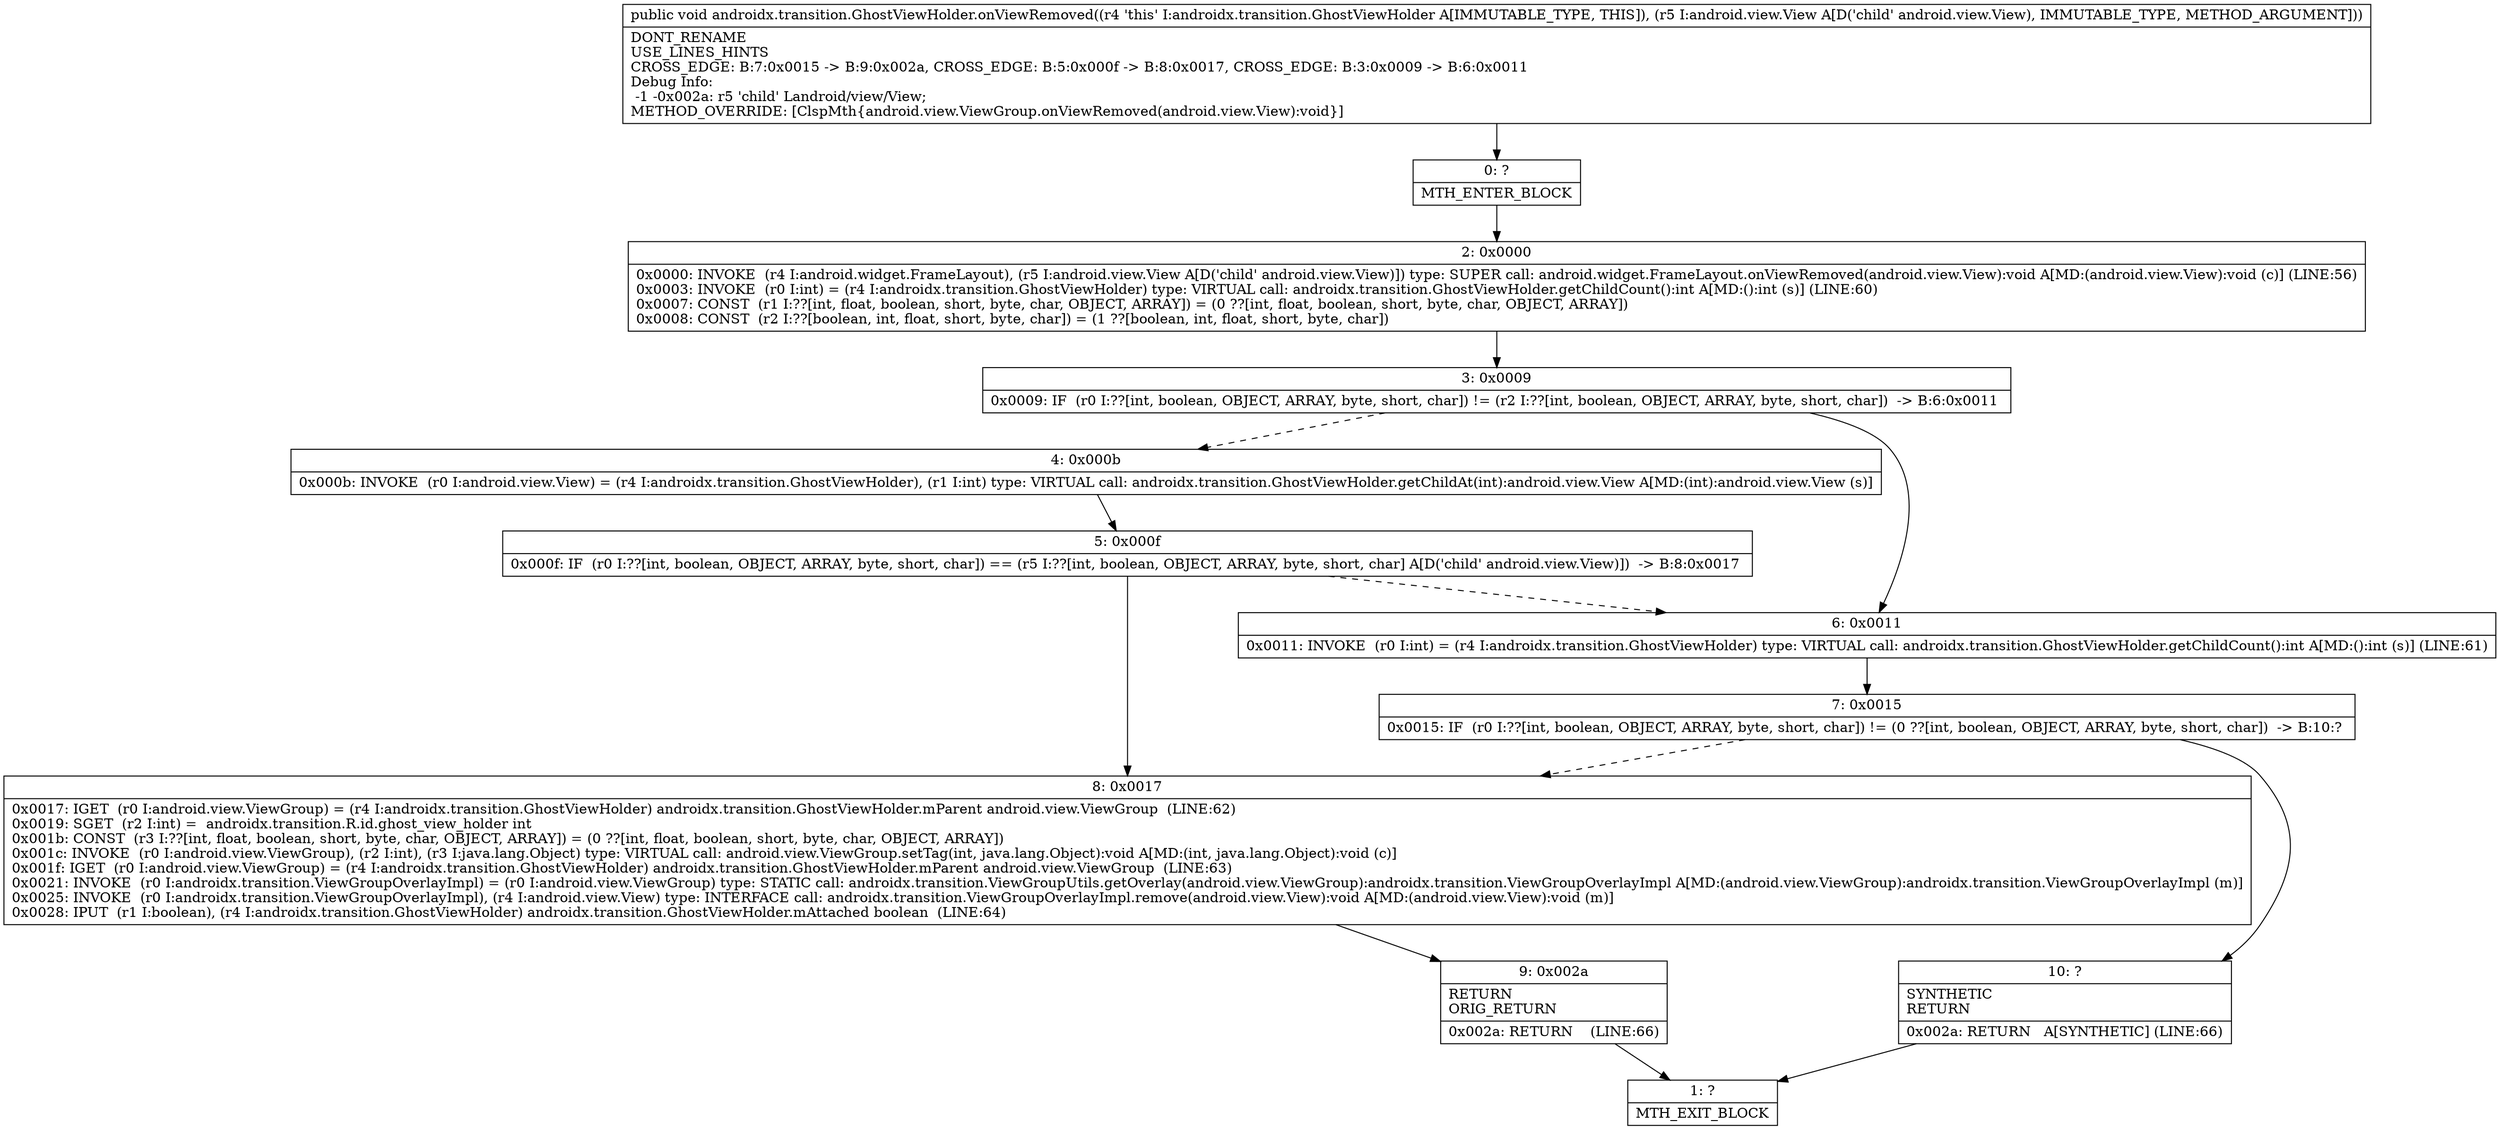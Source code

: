 digraph "CFG forandroidx.transition.GhostViewHolder.onViewRemoved(Landroid\/view\/View;)V" {
Node_0 [shape=record,label="{0\:\ ?|MTH_ENTER_BLOCK\l}"];
Node_2 [shape=record,label="{2\:\ 0x0000|0x0000: INVOKE  (r4 I:android.widget.FrameLayout), (r5 I:android.view.View A[D('child' android.view.View)]) type: SUPER call: android.widget.FrameLayout.onViewRemoved(android.view.View):void A[MD:(android.view.View):void (c)] (LINE:56)\l0x0003: INVOKE  (r0 I:int) = (r4 I:androidx.transition.GhostViewHolder) type: VIRTUAL call: androidx.transition.GhostViewHolder.getChildCount():int A[MD:():int (s)] (LINE:60)\l0x0007: CONST  (r1 I:??[int, float, boolean, short, byte, char, OBJECT, ARRAY]) = (0 ??[int, float, boolean, short, byte, char, OBJECT, ARRAY]) \l0x0008: CONST  (r2 I:??[boolean, int, float, short, byte, char]) = (1 ??[boolean, int, float, short, byte, char]) \l}"];
Node_3 [shape=record,label="{3\:\ 0x0009|0x0009: IF  (r0 I:??[int, boolean, OBJECT, ARRAY, byte, short, char]) != (r2 I:??[int, boolean, OBJECT, ARRAY, byte, short, char])  \-\> B:6:0x0011 \l}"];
Node_4 [shape=record,label="{4\:\ 0x000b|0x000b: INVOKE  (r0 I:android.view.View) = (r4 I:androidx.transition.GhostViewHolder), (r1 I:int) type: VIRTUAL call: androidx.transition.GhostViewHolder.getChildAt(int):android.view.View A[MD:(int):android.view.View (s)]\l}"];
Node_5 [shape=record,label="{5\:\ 0x000f|0x000f: IF  (r0 I:??[int, boolean, OBJECT, ARRAY, byte, short, char]) == (r5 I:??[int, boolean, OBJECT, ARRAY, byte, short, char] A[D('child' android.view.View)])  \-\> B:8:0x0017 \l}"];
Node_8 [shape=record,label="{8\:\ 0x0017|0x0017: IGET  (r0 I:android.view.ViewGroup) = (r4 I:androidx.transition.GhostViewHolder) androidx.transition.GhostViewHolder.mParent android.view.ViewGroup  (LINE:62)\l0x0019: SGET  (r2 I:int) =  androidx.transition.R.id.ghost_view_holder int \l0x001b: CONST  (r3 I:??[int, float, boolean, short, byte, char, OBJECT, ARRAY]) = (0 ??[int, float, boolean, short, byte, char, OBJECT, ARRAY]) \l0x001c: INVOKE  (r0 I:android.view.ViewGroup), (r2 I:int), (r3 I:java.lang.Object) type: VIRTUAL call: android.view.ViewGroup.setTag(int, java.lang.Object):void A[MD:(int, java.lang.Object):void (c)]\l0x001f: IGET  (r0 I:android.view.ViewGroup) = (r4 I:androidx.transition.GhostViewHolder) androidx.transition.GhostViewHolder.mParent android.view.ViewGroup  (LINE:63)\l0x0021: INVOKE  (r0 I:androidx.transition.ViewGroupOverlayImpl) = (r0 I:android.view.ViewGroup) type: STATIC call: androidx.transition.ViewGroupUtils.getOverlay(android.view.ViewGroup):androidx.transition.ViewGroupOverlayImpl A[MD:(android.view.ViewGroup):androidx.transition.ViewGroupOverlayImpl (m)]\l0x0025: INVOKE  (r0 I:androidx.transition.ViewGroupOverlayImpl), (r4 I:android.view.View) type: INTERFACE call: androidx.transition.ViewGroupOverlayImpl.remove(android.view.View):void A[MD:(android.view.View):void (m)]\l0x0028: IPUT  (r1 I:boolean), (r4 I:androidx.transition.GhostViewHolder) androidx.transition.GhostViewHolder.mAttached boolean  (LINE:64)\l}"];
Node_9 [shape=record,label="{9\:\ 0x002a|RETURN\lORIG_RETURN\l|0x002a: RETURN    (LINE:66)\l}"];
Node_1 [shape=record,label="{1\:\ ?|MTH_EXIT_BLOCK\l}"];
Node_6 [shape=record,label="{6\:\ 0x0011|0x0011: INVOKE  (r0 I:int) = (r4 I:androidx.transition.GhostViewHolder) type: VIRTUAL call: androidx.transition.GhostViewHolder.getChildCount():int A[MD:():int (s)] (LINE:61)\l}"];
Node_7 [shape=record,label="{7\:\ 0x0015|0x0015: IF  (r0 I:??[int, boolean, OBJECT, ARRAY, byte, short, char]) != (0 ??[int, boolean, OBJECT, ARRAY, byte, short, char])  \-\> B:10:? \l}"];
Node_10 [shape=record,label="{10\:\ ?|SYNTHETIC\lRETURN\l|0x002a: RETURN   A[SYNTHETIC] (LINE:66)\l}"];
MethodNode[shape=record,label="{public void androidx.transition.GhostViewHolder.onViewRemoved((r4 'this' I:androidx.transition.GhostViewHolder A[IMMUTABLE_TYPE, THIS]), (r5 I:android.view.View A[D('child' android.view.View), IMMUTABLE_TYPE, METHOD_ARGUMENT]))  | DONT_RENAME\lUSE_LINES_HINTS\lCROSS_EDGE: B:7:0x0015 \-\> B:9:0x002a, CROSS_EDGE: B:5:0x000f \-\> B:8:0x0017, CROSS_EDGE: B:3:0x0009 \-\> B:6:0x0011\lDebug Info:\l  \-1 \-0x002a: r5 'child' Landroid\/view\/View;\lMETHOD_OVERRIDE: [ClspMth\{android.view.ViewGroup.onViewRemoved(android.view.View):void\}]\l}"];
MethodNode -> Node_0;Node_0 -> Node_2;
Node_2 -> Node_3;
Node_3 -> Node_4[style=dashed];
Node_3 -> Node_6;
Node_4 -> Node_5;
Node_5 -> Node_6[style=dashed];
Node_5 -> Node_8;
Node_8 -> Node_9;
Node_9 -> Node_1;
Node_6 -> Node_7;
Node_7 -> Node_8[style=dashed];
Node_7 -> Node_10;
Node_10 -> Node_1;
}

